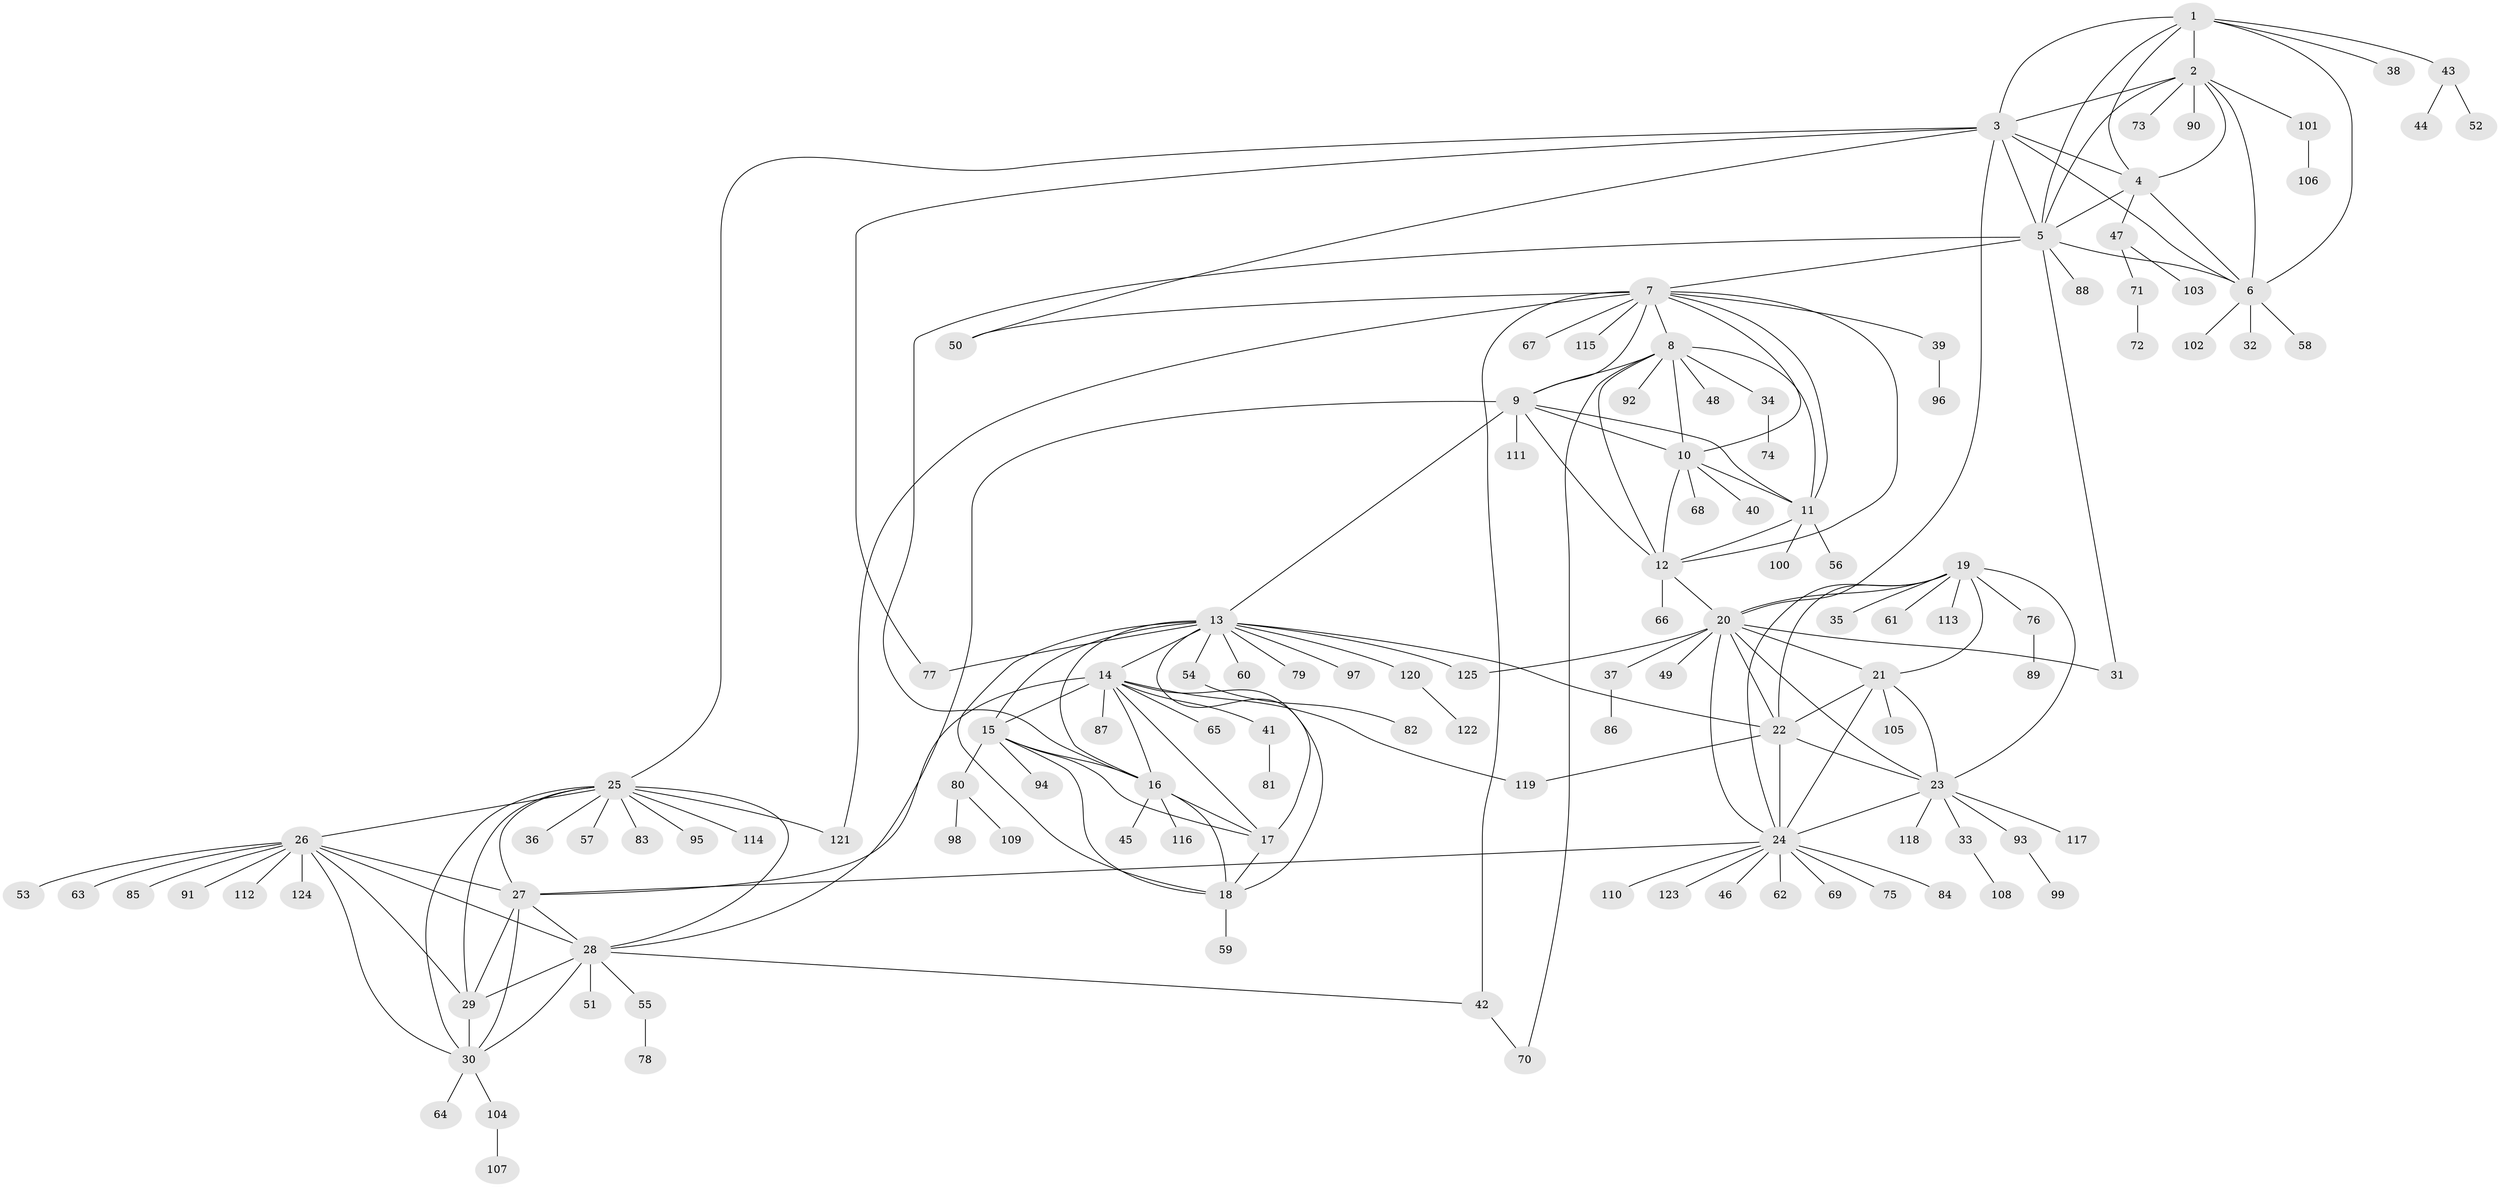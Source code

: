 // Generated by graph-tools (version 1.1) at 2025/16/03/09/25 04:16:03]
// undirected, 125 vertices, 188 edges
graph export_dot {
graph [start="1"]
  node [color=gray90,style=filled];
  1;
  2;
  3;
  4;
  5;
  6;
  7;
  8;
  9;
  10;
  11;
  12;
  13;
  14;
  15;
  16;
  17;
  18;
  19;
  20;
  21;
  22;
  23;
  24;
  25;
  26;
  27;
  28;
  29;
  30;
  31;
  32;
  33;
  34;
  35;
  36;
  37;
  38;
  39;
  40;
  41;
  42;
  43;
  44;
  45;
  46;
  47;
  48;
  49;
  50;
  51;
  52;
  53;
  54;
  55;
  56;
  57;
  58;
  59;
  60;
  61;
  62;
  63;
  64;
  65;
  66;
  67;
  68;
  69;
  70;
  71;
  72;
  73;
  74;
  75;
  76;
  77;
  78;
  79;
  80;
  81;
  82;
  83;
  84;
  85;
  86;
  87;
  88;
  89;
  90;
  91;
  92;
  93;
  94;
  95;
  96;
  97;
  98;
  99;
  100;
  101;
  102;
  103;
  104;
  105;
  106;
  107;
  108;
  109;
  110;
  111;
  112;
  113;
  114;
  115;
  116;
  117;
  118;
  119;
  120;
  121;
  122;
  123;
  124;
  125;
  1 -- 2;
  1 -- 3;
  1 -- 4;
  1 -- 5;
  1 -- 6;
  1 -- 38;
  1 -- 43;
  2 -- 3;
  2 -- 4;
  2 -- 5;
  2 -- 6;
  2 -- 73;
  2 -- 90;
  2 -- 101;
  3 -- 4;
  3 -- 5;
  3 -- 6;
  3 -- 20;
  3 -- 25;
  3 -- 50;
  3 -- 77;
  4 -- 5;
  4 -- 6;
  4 -- 47;
  5 -- 6;
  5 -- 7;
  5 -- 16;
  5 -- 31;
  5 -- 88;
  6 -- 32;
  6 -- 58;
  6 -- 102;
  7 -- 8;
  7 -- 9;
  7 -- 10;
  7 -- 11;
  7 -- 12;
  7 -- 39;
  7 -- 42;
  7 -- 50;
  7 -- 67;
  7 -- 115;
  7 -- 121;
  8 -- 9;
  8 -- 10;
  8 -- 11;
  8 -- 12;
  8 -- 34;
  8 -- 48;
  8 -- 70;
  8 -- 92;
  9 -- 10;
  9 -- 11;
  9 -- 12;
  9 -- 13;
  9 -- 28;
  9 -- 111;
  10 -- 11;
  10 -- 12;
  10 -- 40;
  10 -- 68;
  11 -- 12;
  11 -- 56;
  11 -- 100;
  12 -- 20;
  12 -- 66;
  13 -- 14;
  13 -- 15;
  13 -- 16;
  13 -- 17;
  13 -- 18;
  13 -- 22;
  13 -- 54;
  13 -- 60;
  13 -- 77;
  13 -- 79;
  13 -- 97;
  13 -- 120;
  13 -- 125;
  14 -- 15;
  14 -- 16;
  14 -- 17;
  14 -- 18;
  14 -- 27;
  14 -- 41;
  14 -- 65;
  14 -- 87;
  14 -- 119;
  15 -- 16;
  15 -- 17;
  15 -- 18;
  15 -- 80;
  15 -- 94;
  16 -- 17;
  16 -- 18;
  16 -- 45;
  16 -- 116;
  17 -- 18;
  18 -- 59;
  19 -- 20;
  19 -- 21;
  19 -- 22;
  19 -- 23;
  19 -- 24;
  19 -- 35;
  19 -- 61;
  19 -- 76;
  19 -- 113;
  20 -- 21;
  20 -- 22;
  20 -- 23;
  20 -- 24;
  20 -- 31;
  20 -- 37;
  20 -- 49;
  20 -- 125;
  21 -- 22;
  21 -- 23;
  21 -- 24;
  21 -- 105;
  22 -- 23;
  22 -- 24;
  22 -- 119;
  23 -- 24;
  23 -- 33;
  23 -- 93;
  23 -- 117;
  23 -- 118;
  24 -- 27;
  24 -- 46;
  24 -- 62;
  24 -- 69;
  24 -- 75;
  24 -- 84;
  24 -- 110;
  24 -- 123;
  25 -- 26;
  25 -- 27;
  25 -- 28;
  25 -- 29;
  25 -- 30;
  25 -- 36;
  25 -- 57;
  25 -- 83;
  25 -- 95;
  25 -- 114;
  25 -- 121;
  26 -- 27;
  26 -- 28;
  26 -- 29;
  26 -- 30;
  26 -- 53;
  26 -- 63;
  26 -- 85;
  26 -- 91;
  26 -- 112;
  26 -- 124;
  27 -- 28;
  27 -- 29;
  27 -- 30;
  28 -- 29;
  28 -- 30;
  28 -- 42;
  28 -- 51;
  28 -- 55;
  29 -- 30;
  30 -- 64;
  30 -- 104;
  33 -- 108;
  34 -- 74;
  37 -- 86;
  39 -- 96;
  41 -- 81;
  42 -- 70;
  43 -- 44;
  43 -- 52;
  47 -- 71;
  47 -- 103;
  54 -- 82;
  55 -- 78;
  71 -- 72;
  76 -- 89;
  80 -- 98;
  80 -- 109;
  93 -- 99;
  101 -- 106;
  104 -- 107;
  120 -- 122;
}
